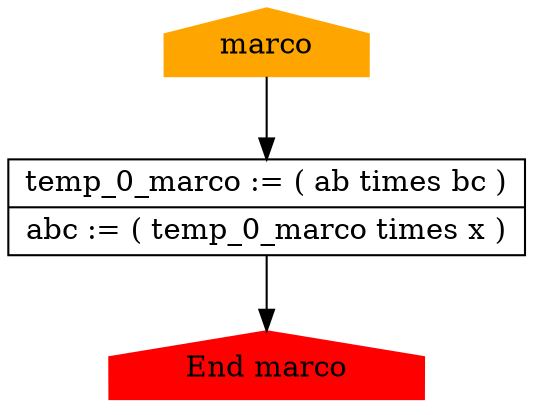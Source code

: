 digraph marcoCFG139627949981136 {
	139627949981136 [label=marco color=orange shape=house style=filled]
	0 [label="End marco" color=red shape=house style=filled]
	139627949981136 -> 139627950063760
	139627950063760 [label="{temp_0_marco := ( ab times bc )|abc := ( temp_0_marco times x )}" shape=record]
	139627950063760 -> 0
}
